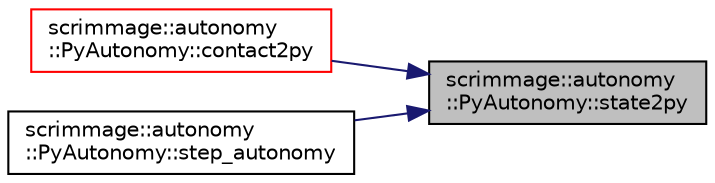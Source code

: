 digraph "scrimmage::autonomy::PyAutonomy::state2py"
{
 // LATEX_PDF_SIZE
  edge [fontname="Helvetica",fontsize="10",labelfontname="Helvetica",labelfontsize="10"];
  node [fontname="Helvetica",fontsize="10",shape=record];
  rankdir="RL";
  Node1 [label="scrimmage::autonomy\l::PyAutonomy::state2py",height=0.2,width=0.4,color="black", fillcolor="grey75", style="filled", fontcolor="black",tooltip=" "];
  Node1 -> Node2 [dir="back",color="midnightblue",fontsize="10",style="solid",fontname="Helvetica"];
  Node2 [label="scrimmage::autonomy\l::PyAutonomy::contact2py",height=0.2,width=0.4,color="red", fillcolor="white", style="filled",URL="$classscrimmage_1_1autonomy_1_1PyAutonomy.html#a0cbcaedddcb9c0b0608833989688da0e",tooltip=" "];
  Node1 -> Node4 [dir="back",color="midnightblue",fontsize="10",style="solid",fontname="Helvetica"];
  Node4 [label="scrimmage::autonomy\l::PyAutonomy::step_autonomy",height=0.2,width=0.4,color="black", fillcolor="white", style="filled",URL="$classscrimmage_1_1autonomy_1_1PyAutonomy.html#a9340ed9d55398dd0c258a3f3b074a263",tooltip=" "];
}

